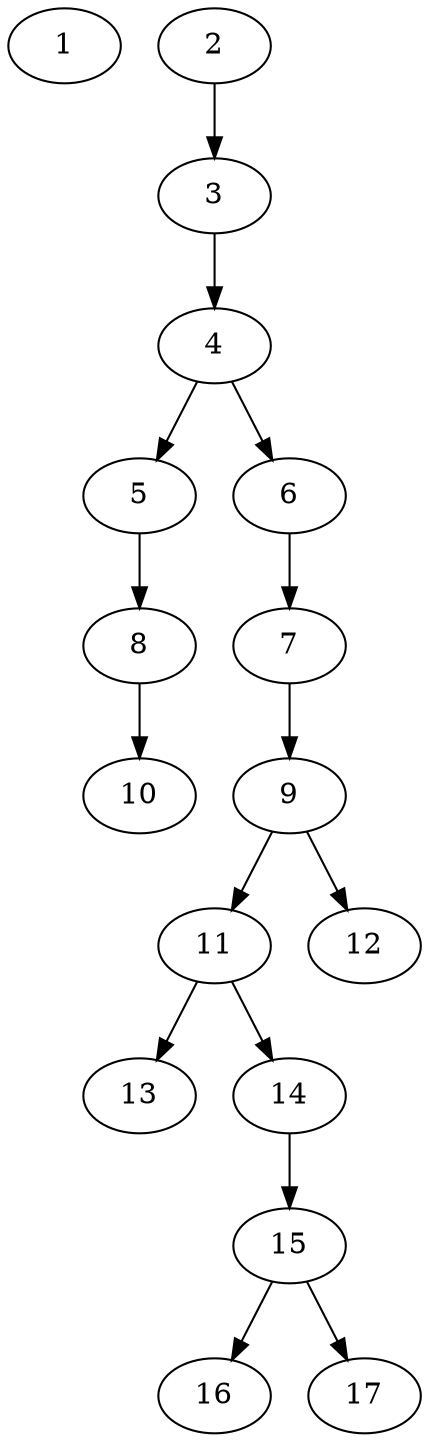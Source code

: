 // DAG (tier=1-easy, mode=compute, n=17, ccr=0.271, fat=0.354, density=0.217, regular=0.610, jump=0.011, mindata=262144, maxdata=2097152)
// DAG automatically generated by daggen at Sun Aug 24 16:33:32 2025
// /home/ermia/Project/Environments/daggen/bin/daggen --dot --ccr 0.271 --fat 0.354 --regular 0.610 --density 0.217 --jump 0.011 --mindata 262144 --maxdata 2097152 -n 17 
digraph G {
  1 [size="1916382836244348928", alpha="0.01", expect_size="958191418122174464"]
  2 [size="568511838089984", alpha="0.05", expect_size="284255919044992"]
  2 -> 3 [size ="29933246087168"]
  3 [size="176702032663543808", alpha="0.03", expect_size="88351016331771904"]
  3 -> 4 [size ="2519132536832"]
  4 [size="4539729013597274112", alpha="0.08", expect_size="2269864506798637056"]
  4 -> 5 [size ="21933601062912"]
  4 -> 6 [size ="21933601062912"]
  5 [size="8322182829295271936", alpha="0.09", expect_size="4161091414647635968"]
  5 -> 8 [size ="32853488304128"]
  6 [size="22821236786593792", alpha="0.01", expect_size="11410618393296896"]
  6 -> 7 [size ="643649503232"]
  7 [size="5127741594765623296", alpha="0.14", expect_size="2563870797382811648"]
  7 -> 9 [size ="23788884328448"]
  8 [size="44319203962090", alpha="0.13", expect_size="22159601981045"]
  8 -> 10 [size ="1868847644672"]
  9 [size="1180502666909280", alpha="0.16", expect_size="590251333454640"]
  9 -> 11 [size ="29396903657472"]
  9 -> 12 [size ="29396903657472"]
  10 [size="51419590680057512", alpha="0.19", expect_size="25709795340028756"]
  11 [size="3159646095999500288", alpha="0.08", expect_size="1579823047999750144"]
  11 -> 13 [size ="17225914253312"]
  11 -> 14 [size ="17225914253312"]
  12 [size="837034927721148", alpha="0.13", expect_size="418517463860574"]
  13 [size="53534913791907288", alpha="0.16", expect_size="26767456895953644"]
  14 [size="888840745181720", alpha="0.10", expect_size="444420372590860"]
  14 -> 15 [size ="19585587740672"]
  15 [size="1690431982650111", alpha="0.00", expect_size="845215991325055"]
  15 -> 16 [size ="28431349710848"]
  15 -> 17 [size ="28431349710848"]
  16 [size="247332560466608128", alpha="0.02", expect_size="123666280233304064"]
  17 [size="290812260308221952", alpha="0.20", expect_size="145406130154110976"]
}